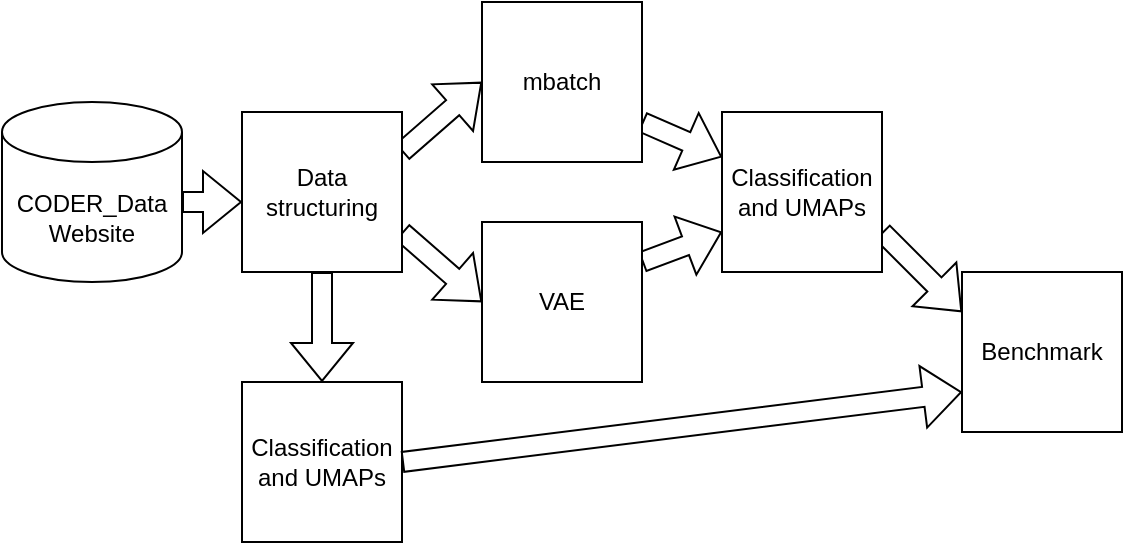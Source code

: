 <mxfile version="23.1.5" type="device">
  <diagram name="Page-1" id="i5QD1DtFK2a_tuGj_9DG">
    <mxGraphModel dx="1859" dy="589" grid="1" gridSize="10" guides="1" tooltips="1" connect="1" arrows="1" fold="1" page="1" pageScale="1" pageWidth="1100" pageHeight="850" math="0" shadow="0">
      <root>
        <mxCell id="0" />
        <mxCell id="1" parent="0" />
        <mxCell id="in4go4ZFbYDDZpvTmrMZ-18" value="" style="shape=flexArrow;endArrow=classic;html=1;rounded=0;entryX=0;entryY=0.25;entryDx=0;entryDy=0;exitX=1;exitY=0.75;exitDx=0;exitDy=0;" edge="1" parent="1" source="in4go4ZFbYDDZpvTmrMZ-6" target="in4go4ZFbYDDZpvTmrMZ-7">
          <mxGeometry width="50" height="50" relative="1" as="geometry">
            <mxPoint x="-830" y="325" as="sourcePoint" />
            <mxPoint x="-790" y="290" as="targetPoint" />
          </mxGeometry>
        </mxCell>
        <mxCell id="in4go4ZFbYDDZpvTmrMZ-16" value="" style="shape=flexArrow;endArrow=classic;html=1;rounded=0;entryX=0;entryY=0.75;entryDx=0;entryDy=0;exitX=1;exitY=0.25;exitDx=0;exitDy=0;" edge="1" parent="1" source="in4go4ZFbYDDZpvTmrMZ-4" target="in4go4ZFbYDDZpvTmrMZ-6">
          <mxGeometry width="50" height="50" relative="1" as="geometry">
            <mxPoint x="-850" y="305" as="sourcePoint" />
            <mxPoint x="-810" y="270" as="targetPoint" />
          </mxGeometry>
        </mxCell>
        <mxCell id="in4go4ZFbYDDZpvTmrMZ-15" value="" style="shape=flexArrow;endArrow=classic;html=1;rounded=0;" edge="1" parent="1" target="in4go4ZFbYDDZpvTmrMZ-6">
          <mxGeometry width="50" height="50" relative="1" as="geometry">
            <mxPoint x="-760" y="260" as="sourcePoint" />
            <mxPoint x="-820" y="260" as="targetPoint" />
          </mxGeometry>
        </mxCell>
        <mxCell id="in4go4ZFbYDDZpvTmrMZ-14" value="" style="shape=flexArrow;endArrow=classic;html=1;rounded=0;entryX=0;entryY=0.5;entryDx=0;entryDy=0;exitX=1;exitY=0.75;exitDx=0;exitDy=0;" edge="1" parent="1" source="in4go4ZFbYDDZpvTmrMZ-2" target="in4go4ZFbYDDZpvTmrMZ-4">
          <mxGeometry width="50" height="50" relative="1" as="geometry">
            <mxPoint x="-870" y="285" as="sourcePoint" />
            <mxPoint x="-830" y="250" as="targetPoint" />
          </mxGeometry>
        </mxCell>
        <mxCell id="in4go4ZFbYDDZpvTmrMZ-1" value="CODER_Data&lt;br&gt;Website" style="shape=cylinder3;whiteSpace=wrap;html=1;boundedLbl=1;backgroundOutline=1;size=15;" vertex="1" parent="1">
          <mxGeometry x="-1080" y="250" width="90" height="90" as="geometry" />
        </mxCell>
        <mxCell id="in4go4ZFbYDDZpvTmrMZ-3" value="mbatch" style="whiteSpace=wrap;html=1;aspect=fixed;" vertex="1" parent="1">
          <mxGeometry x="-840" y="200" width="80" height="80" as="geometry" />
        </mxCell>
        <mxCell id="in4go4ZFbYDDZpvTmrMZ-4" value="VAE" style="whiteSpace=wrap;html=1;aspect=fixed;" vertex="1" parent="1">
          <mxGeometry x="-840" y="310" width="80" height="80" as="geometry" />
        </mxCell>
        <mxCell id="in4go4ZFbYDDZpvTmrMZ-5" value="Classification and UMAPs" style="whiteSpace=wrap;html=1;aspect=fixed;" vertex="1" parent="1">
          <mxGeometry x="-960" y="390" width="80" height="80" as="geometry" />
        </mxCell>
        <mxCell id="in4go4ZFbYDDZpvTmrMZ-6" value="Classification and UMAPs" style="whiteSpace=wrap;html=1;aspect=fixed;" vertex="1" parent="1">
          <mxGeometry x="-720" y="255" width="80" height="80" as="geometry" />
        </mxCell>
        <mxCell id="in4go4ZFbYDDZpvTmrMZ-7" value="Benchmark" style="whiteSpace=wrap;html=1;aspect=fixed;" vertex="1" parent="1">
          <mxGeometry x="-600" y="335" width="80" height="80" as="geometry" />
        </mxCell>
        <mxCell id="in4go4ZFbYDDZpvTmrMZ-10" value="" style="shape=flexArrow;endArrow=classic;html=1;rounded=0;" edge="1" parent="1">
          <mxGeometry width="50" height="50" relative="1" as="geometry">
            <mxPoint x="-990" y="300" as="sourcePoint" />
            <mxPoint x="-960" y="300" as="targetPoint" />
          </mxGeometry>
        </mxCell>
        <mxCell id="in4go4ZFbYDDZpvTmrMZ-12" value="" style="shape=flexArrow;endArrow=classic;html=1;rounded=0;exitX=0.5;exitY=1;exitDx=0;exitDy=0;entryX=0.5;entryY=0;entryDx=0;entryDy=0;" edge="1" parent="1" source="in4go4ZFbYDDZpvTmrMZ-2" target="in4go4ZFbYDDZpvTmrMZ-5">
          <mxGeometry width="50" height="50" relative="1" as="geometry">
            <mxPoint x="-750" y="390" as="sourcePoint" />
            <mxPoint x="-700" y="340" as="targetPoint" />
          </mxGeometry>
        </mxCell>
        <mxCell id="in4go4ZFbYDDZpvTmrMZ-13" value="" style="shape=flexArrow;endArrow=classic;html=1;rounded=0;entryX=0;entryY=0.5;entryDx=0;entryDy=0;exitX=1;exitY=0.25;exitDx=0;exitDy=0;" edge="1" parent="1" source="in4go4ZFbYDDZpvTmrMZ-2" target="in4go4ZFbYDDZpvTmrMZ-3">
          <mxGeometry width="50" height="50" relative="1" as="geometry">
            <mxPoint x="-880" y="294.5" as="sourcePoint" />
            <mxPoint x="-850" y="294.5" as="targetPoint" />
          </mxGeometry>
        </mxCell>
        <mxCell id="in4go4ZFbYDDZpvTmrMZ-2" value="Data structuring" style="whiteSpace=wrap;html=1;aspect=fixed;" vertex="1" parent="1">
          <mxGeometry x="-960" y="255" width="80" height="80" as="geometry" />
        </mxCell>
        <mxCell id="in4go4ZFbYDDZpvTmrMZ-17" value="" style="shape=flexArrow;endArrow=classic;html=1;rounded=0;entryX=0;entryY=0.75;entryDx=0;entryDy=0;exitX=1;exitY=0.5;exitDx=0;exitDy=0;" edge="1" parent="1" source="in4go4ZFbYDDZpvTmrMZ-5" target="in4go4ZFbYDDZpvTmrMZ-7">
          <mxGeometry width="50" height="50" relative="1" as="geometry">
            <mxPoint x="-840" y="315" as="sourcePoint" />
            <mxPoint x="-800" y="280" as="targetPoint" />
          </mxGeometry>
        </mxCell>
      </root>
    </mxGraphModel>
  </diagram>
</mxfile>
